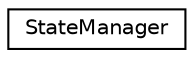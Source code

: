 digraph "Graphical Class Hierarchy"
{
  edge [fontname="Helvetica",fontsize="10",labelfontname="Helvetica",labelfontsize="10"];
  node [fontname="Helvetica",fontsize="10",shape=record];
  rankdir="LR";
  Node1 [label="StateManager",height=0.2,width=0.4,color="black", fillcolor="white", style="filled",URL="$class_state_manager.html"];
}

